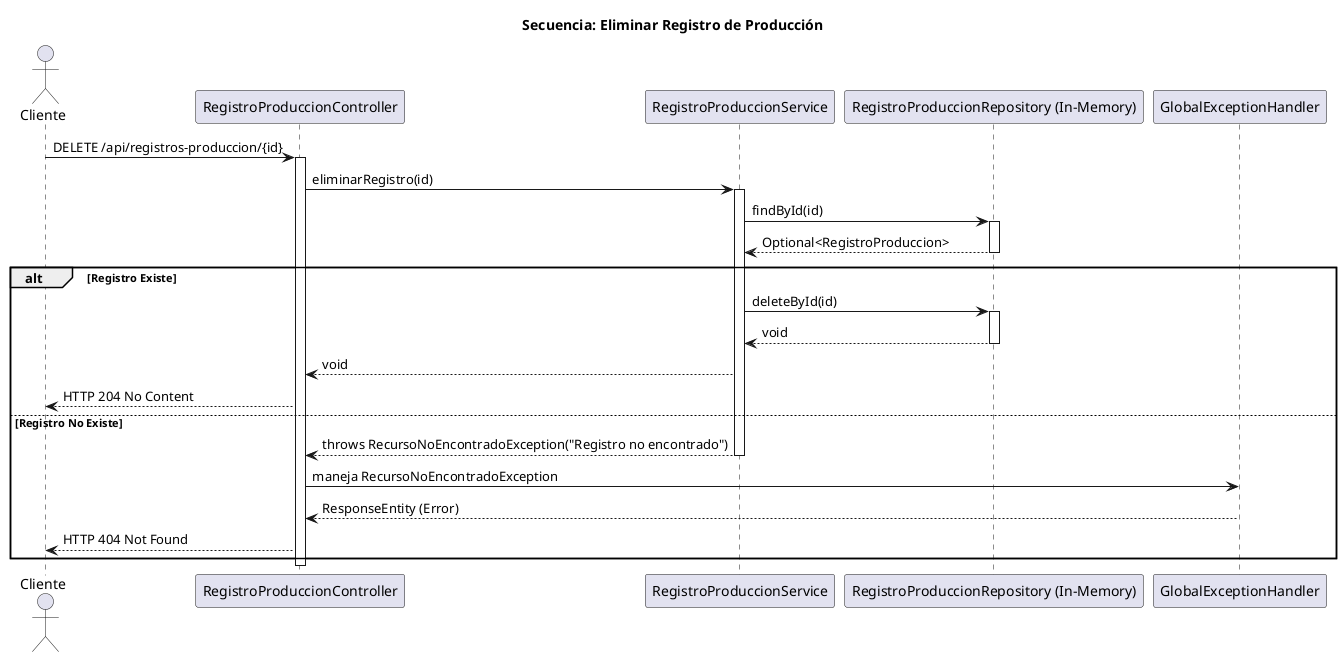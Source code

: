 @startuml sequence_registro_produccion_eliminar
title Secuencia: Eliminar Registro de Producción

actor Cliente as User
participant "RegistroProduccionController" as Ctrl
participant "RegistroProduccionService" as Srv
participant "RegistroProduccionRepository (In-Memory)" as Repo

User -> Ctrl : DELETE /api/registros-produccion/{id}
activate Ctrl
Ctrl -> Srv : eliminarRegistro(id)
activate Srv
Srv -> Repo : findById(id)
activate Repo
Repo --> Srv : Optional<RegistroProduccion>
deactivate Repo

alt Registro Existe
  Srv -> Repo : deleteById(id)
  activate Repo
  Repo --> Srv : void
  deactivate Repo
  Srv --> Ctrl : void
  Ctrl --> User : HTTP 204 No Content
else Registro No Existe
  Srv --> Ctrl : throws RecursoNoEncontradoException("Registro no encontrado")
  deactivate Srv
  Ctrl -> GlobalExceptionHandler : maneja RecursoNoEncontradoException
  GlobalExceptionHandler --> Ctrl : ResponseEntity (Error)
  Ctrl --> User : HTTP 404 Not Found
end
deactivate Ctrl

@enduml
